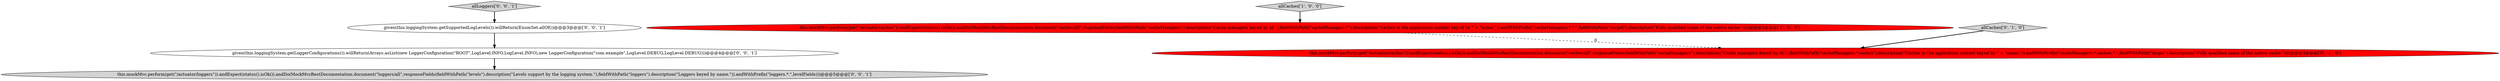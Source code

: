 digraph {
6 [style = filled, label = "given(this.loggingSystem.getSupportedLogLevels()).willReturn(EnumSet.allOf())@@@3@@@['0', '0', '1']", fillcolor = white, shape = ellipse image = "AAA0AAABBB3BBB"];
2 [style = filled, label = "this.mockMvc.perform(get(\"/actuator/caches\")).andExpect(status().isOk()).andDo(MockMvcRestDocumentation.document(\"caches/all\",responseFields(fieldWithPath(\"cacheManagers\").description(\"Cache managers keyed by id.\"),fieldWithPath(\"cacheManagers.*.caches\").description(\"Caches in the application context keyed by \" + \"name.\")).andWithPrefix(\"cacheManagers.*.caches.*.\",fieldWithPath(\"target\").description(\"Fully qualified name of the native cache.\"))))@@@3@@@['0', '1', '0']", fillcolor = red, shape = ellipse image = "AAA1AAABBB2BBB"];
0 [style = filled, label = "this.mockMvc.perform(get(\"/actuator/caches\")).andExpect(status().isOk()).andDo(MockMvcRestDocumentation.document(\"caches/all\",responseFields(fieldWithPath(\"cacheManagers\").description(\"Cache managers keyed by id.\"),fieldWithPath(\"cacheManagers.*\").description(\"Caches in the application context keyed by \" + \"name.\")).andWithPrefix(\"cacheManagers.*.*.\",fieldWithPath(\"target\").description(\"Fully qualified name of the native cache.\"))))@@@3@@@['1', '0', '0']", fillcolor = red, shape = ellipse image = "AAA1AAABBB1BBB"];
7 [style = filled, label = "this.mockMvc.perform(get(\"/actuator/loggers\")).andExpect(status().isOk()).andDo(MockMvcRestDocumentation.document(\"loggers/all\",responseFields(fieldWithPath(\"levels\").description(\"Levels support by the logging system.\"),fieldWithPath(\"loggers\").description(\"Loggers keyed by name.\")).andWithPrefix(\"loggers.*.\",levelFields)))@@@5@@@['0', '0', '1']", fillcolor = lightgray, shape = ellipse image = "AAA0AAABBB3BBB"];
4 [style = filled, label = "allLoggers['0', '0', '1']", fillcolor = lightgray, shape = diamond image = "AAA0AAABBB3BBB"];
5 [style = filled, label = "given(this.loggingSystem.getLoggerConfigurations()).willReturn(Arrays.asList(new LoggerConfiguration(\"ROOT\",LogLevel.INFO,LogLevel.INFO),new LoggerConfiguration(\"com.example\",LogLevel.DEBUG,LogLevel.DEBUG)))@@@4@@@['0', '0', '1']", fillcolor = white, shape = ellipse image = "AAA0AAABBB3BBB"];
3 [style = filled, label = "allCaches['0', '1', '0']", fillcolor = lightgray, shape = diamond image = "AAA0AAABBB2BBB"];
1 [style = filled, label = "allCaches['1', '0', '0']", fillcolor = lightgray, shape = diamond image = "AAA0AAABBB1BBB"];
5->7 [style = bold, label=""];
6->5 [style = bold, label=""];
0->2 [style = dashed, label="0"];
1->0 [style = bold, label=""];
3->2 [style = bold, label=""];
4->6 [style = bold, label=""];
}
